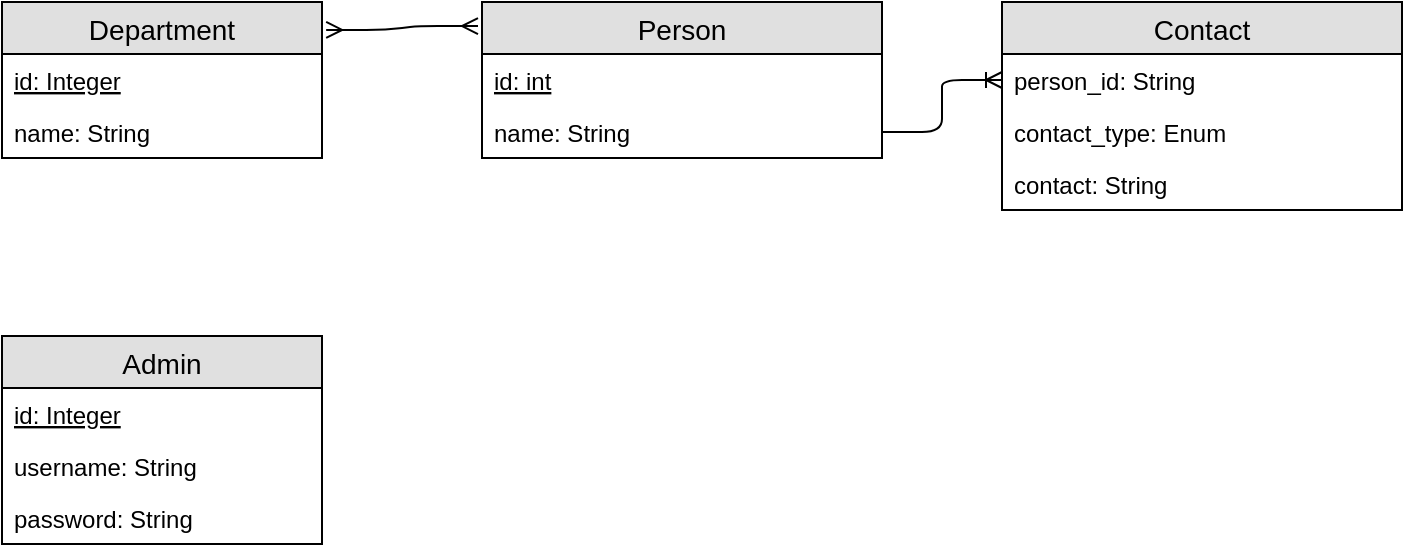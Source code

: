 <mxfile version="12.1.8" type="device" pages="1"><diagram id="7_sEiGIJYBsPAM-7XDHL" name="Page-1"><mxGraphModel dx="1408" dy="743" grid="1" gridSize="10" guides="1" tooltips="1" connect="1" arrows="1" fold="1" page="1" pageScale="1" pageWidth="827" pageHeight="1169" math="0" shadow="0"><root><mxCell id="0"/><mxCell id="1" parent="0"/><mxCell id="iofyclIMJHMNuu5XuBGg-27" value="Person" style="swimlane;fontStyle=0;childLayout=stackLayout;horizontal=1;startSize=26;fillColor=#e0e0e0;horizontalStack=0;resizeParent=1;resizeParentMax=0;resizeLast=0;collapsible=1;marginBottom=0;swimlaneFillColor=#ffffff;align=center;fontSize=14;" parent="1" vertex="1"><mxGeometry x="340" y="313" width="200" height="78" as="geometry"/></mxCell><mxCell id="iofyclIMJHMNuu5XuBGg-31" value="id: int" style="text;strokeColor=none;fillColor=none;align=left;verticalAlign=top;spacingLeft=4;spacingRight=4;overflow=hidden;rotatable=0;points=[[0,0.5],[1,0.5]];portConstraint=eastwest;fontStyle=4" parent="iofyclIMJHMNuu5XuBGg-27" vertex="1"><mxGeometry y="26" width="200" height="26" as="geometry"/></mxCell><mxCell id="iofyclIMJHMNuu5XuBGg-32" value="name: String" style="text;strokeColor=none;fillColor=none;align=left;verticalAlign=top;spacingLeft=4;spacingRight=4;overflow=hidden;rotatable=0;points=[[0,0.5],[1,0.5]];portConstraint=eastwest;" parent="iofyclIMJHMNuu5XuBGg-27" vertex="1"><mxGeometry y="52" width="200" height="26" as="geometry"/></mxCell><mxCell id="iofyclIMJHMNuu5XuBGg-37" value="Department" style="swimlane;fontStyle=0;childLayout=stackLayout;horizontal=1;startSize=26;fillColor=#e0e0e0;horizontalStack=0;resizeParent=1;resizeParentMax=0;resizeLast=0;collapsible=1;marginBottom=0;swimlaneFillColor=#ffffff;align=center;fontSize=14;" parent="1" vertex="1"><mxGeometry x="100" y="313" width="160" height="78" as="geometry"/></mxCell><mxCell id="iofyclIMJHMNuu5XuBGg-47" value="id: Integer" style="text;strokeColor=none;fillColor=none;align=left;verticalAlign=top;spacingLeft=4;spacingRight=4;overflow=hidden;rotatable=0;points=[[0,0.5],[1,0.5]];portConstraint=eastwest;fontStyle=4" parent="iofyclIMJHMNuu5XuBGg-37" vertex="1"><mxGeometry y="26" width="160" height="26" as="geometry"/></mxCell><mxCell id="iofyclIMJHMNuu5XuBGg-48" value="name: String" style="text;strokeColor=none;fillColor=none;align=left;verticalAlign=top;spacingLeft=4;spacingRight=4;overflow=hidden;rotatable=0;points=[[0,0.5],[1,0.5]];portConstraint=eastwest;" parent="iofyclIMJHMNuu5XuBGg-37" vertex="1"><mxGeometry y="52" width="160" height="26" as="geometry"/></mxCell><mxCell id="iofyclIMJHMNuu5XuBGg-57" value="" style="edgeStyle=entityRelationEdgeStyle;fontSize=12;html=1;endArrow=ERmany;startArrow=ERmany;entryX=-0.01;entryY=0.154;entryDx=0;entryDy=0;exitX=1.013;exitY=0.179;exitDx=0;exitDy=0;entryPerimeter=0;exitPerimeter=0;" parent="1" source="iofyclIMJHMNuu5XuBGg-37" target="iofyclIMJHMNuu5XuBGg-27" edge="1"><mxGeometry width="100" height="100" relative="1" as="geometry"><mxPoint x="260" y="391" as="sourcePoint"/><mxPoint x="330" y="404" as="targetPoint"/></mxGeometry></mxCell><mxCell id="iofyclIMJHMNuu5XuBGg-58" value="Admin" style="swimlane;fontStyle=0;childLayout=stackLayout;horizontal=1;startSize=26;fillColor=#e0e0e0;horizontalStack=0;resizeParent=1;resizeParentMax=0;resizeLast=0;collapsible=1;marginBottom=0;swimlaneFillColor=#ffffff;align=center;fontSize=14;" parent="1" vertex="1"><mxGeometry x="100" y="480" width="160" height="104" as="geometry"/></mxCell><mxCell id="iofyclIMJHMNuu5XuBGg-59" value="id: Integer" style="text;strokeColor=none;fillColor=none;spacingLeft=4;spacingRight=4;overflow=hidden;rotatable=0;points=[[0,0.5],[1,0.5]];portConstraint=eastwest;fontSize=12;fontStyle=4" parent="iofyclIMJHMNuu5XuBGg-58" vertex="1"><mxGeometry y="26" width="160" height="26" as="geometry"/></mxCell><mxCell id="CwdxyxEGWP5PrP-_cCxN-1" value="username: String" style="text;strokeColor=none;fillColor=none;spacingLeft=4;spacingRight=4;overflow=hidden;rotatable=0;points=[[0,0.5],[1,0.5]];portConstraint=eastwest;fontSize=12;fontStyle=0" vertex="1" parent="iofyclIMJHMNuu5XuBGg-58"><mxGeometry y="52" width="160" height="26" as="geometry"/></mxCell><mxCell id="iofyclIMJHMNuu5XuBGg-60" value="password: String" style="text;strokeColor=none;fillColor=none;spacingLeft=4;spacingRight=4;overflow=hidden;rotatable=0;points=[[0,0.5],[1,0.5]];portConstraint=eastwest;fontSize=12;" parent="iofyclIMJHMNuu5XuBGg-58" vertex="1"><mxGeometry y="78" width="160" height="26" as="geometry"/></mxCell><mxCell id="2WsJZrvJNsImdDgZ4f4C-4" value="Contact" style="swimlane;fontStyle=0;childLayout=stackLayout;horizontal=1;startSize=26;fillColor=#e0e0e0;horizontalStack=0;resizeParent=1;resizeParentMax=0;resizeLast=0;collapsible=1;marginBottom=0;swimlaneFillColor=#ffffff;align=center;fontSize=14;" parent="1" vertex="1"><mxGeometry x="600" y="313" width="200" height="104" as="geometry"/></mxCell><mxCell id="2WsJZrvJNsImdDgZ4f4C-6" value="person_id: String" style="text;strokeColor=none;fillColor=none;align=left;verticalAlign=top;spacingLeft=4;spacingRight=4;overflow=hidden;rotatable=0;points=[[0,0.5],[1,0.5]];portConstraint=eastwest;" parent="2WsJZrvJNsImdDgZ4f4C-4" vertex="1"><mxGeometry y="26" width="200" height="26" as="geometry"/></mxCell><mxCell id="2WsJZrvJNsImdDgZ4f4C-7" value="contact_type: Enum" style="text;strokeColor=none;fillColor=none;align=left;verticalAlign=top;spacingLeft=4;spacingRight=4;overflow=hidden;rotatable=0;points=[[0,0.5],[1,0.5]];portConstraint=eastwest;" parent="2WsJZrvJNsImdDgZ4f4C-4" vertex="1"><mxGeometry y="52" width="200" height="26" as="geometry"/></mxCell><mxCell id="2WsJZrvJNsImdDgZ4f4C-8" value="contact: String" style="text;strokeColor=none;fillColor=none;align=left;verticalAlign=top;spacingLeft=4;spacingRight=4;overflow=hidden;rotatable=0;points=[[0,0.5],[1,0.5]];portConstraint=eastwest;" parent="2WsJZrvJNsImdDgZ4f4C-4" vertex="1"><mxGeometry y="78" width="200" height="26" as="geometry"/></mxCell><mxCell id="2WsJZrvJNsImdDgZ4f4C-10" value="" style="edgeStyle=entityRelationEdgeStyle;fontSize=12;html=1;endArrow=ERoneToMany;entryX=0;entryY=0.5;entryDx=0;entryDy=0;exitX=1;exitY=0.5;exitDx=0;exitDy=0;" parent="1" source="iofyclIMJHMNuu5XuBGg-32" target="2WsJZrvJNsImdDgZ4f4C-6" edge="1"><mxGeometry width="100" height="100" relative="1" as="geometry"><mxPoint x="100" y="680" as="sourcePoint"/><mxPoint x="200" y="580" as="targetPoint"/></mxGeometry></mxCell></root></mxGraphModel></diagram></mxfile>